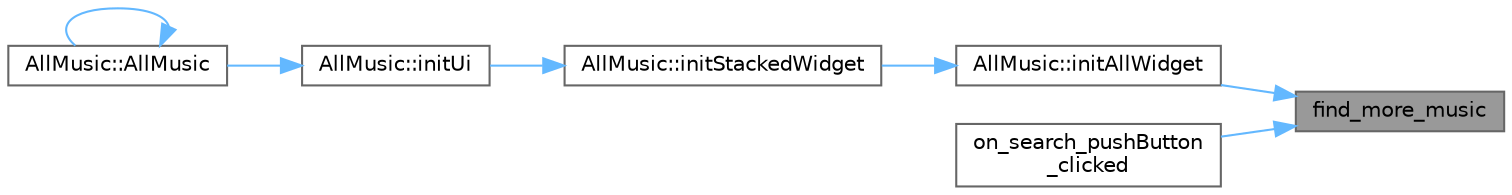 digraph "find_more_music"
{
 // LATEX_PDF_SIZE
  bgcolor="transparent";
  edge [fontname=Helvetica,fontsize=10,labelfontname=Helvetica,labelfontsize=10];
  node [fontname=Helvetica,fontsize=10,shape=box,height=0.2,width=0.4];
  rankdir="RL";
  Node1 [id="Node000001",label="find_more_music",height=0.2,width=0.4,color="gray40", fillcolor="grey60", style="filled", fontcolor="black",tooltip="搜索更多音乐信号"];
  Node1 -> Node2 [id="edge1_Node000001_Node000002",dir="back",color="steelblue1",style="solid",tooltip=" "];
  Node2 [id="Node000002",label="AllMusic::initAllWidget",height=0.2,width=0.4,color="grey40", fillcolor="white", style="filled",URL="$class_all_music.html#acd49958707a3d6e81ea739107a67c6a0",tooltip="初始化全部音乐控件"];
  Node2 -> Node3 [id="edge2_Node000002_Node000003",dir="back",color="steelblue1",style="solid",tooltip=" "];
  Node3 [id="Node000003",label="AllMusic::initStackedWidget",height=0.2,width=0.4,color="grey40", fillcolor="white", style="filled",URL="$class_all_music.html#a0880fc715278119401b0b218adc8ade6",tooltip="初始化堆栈窗口"];
  Node3 -> Node4 [id="edge3_Node000003_Node000004",dir="back",color="steelblue1",style="solid",tooltip=" "];
  Node4 [id="Node000004",label="AllMusic::initUi",height=0.2,width=0.4,color="grey40", fillcolor="white", style="filled",URL="$class_all_music.html#afba6e95967cc3eb25fd518f7bde6ec04",tooltip="初始化界面"];
  Node4 -> Node5 [id="edge4_Node000004_Node000005",dir="back",color="steelblue1",style="solid",tooltip=" "];
  Node5 [id="Node000005",label="AllMusic::AllMusic",height=0.2,width=0.4,color="grey40", fillcolor="white", style="filled",URL="$class_all_music.html#a64c818ba8964b8bb3b244005b4c57afb",tooltip="构造函数，初始化音乐管理界面"];
  Node5 -> Node5 [id="edge5_Node000005_Node000005",dir="back",color="steelblue1",style="solid",tooltip=" "];
  Node1 -> Node6 [id="edge6_Node000001_Node000006",dir="back",color="steelblue1",style="solid",tooltip=" "];
  Node6 [id="Node000006",label="on_search_pushButton\l_clicked",height=0.2,width=0.4,color="grey40", fillcolor="white", style="filled",URL="$class_all_widget.html#a1d814602ac0752be104e51235985a6c5",tooltip="处理搜索按钮点击"];
}
